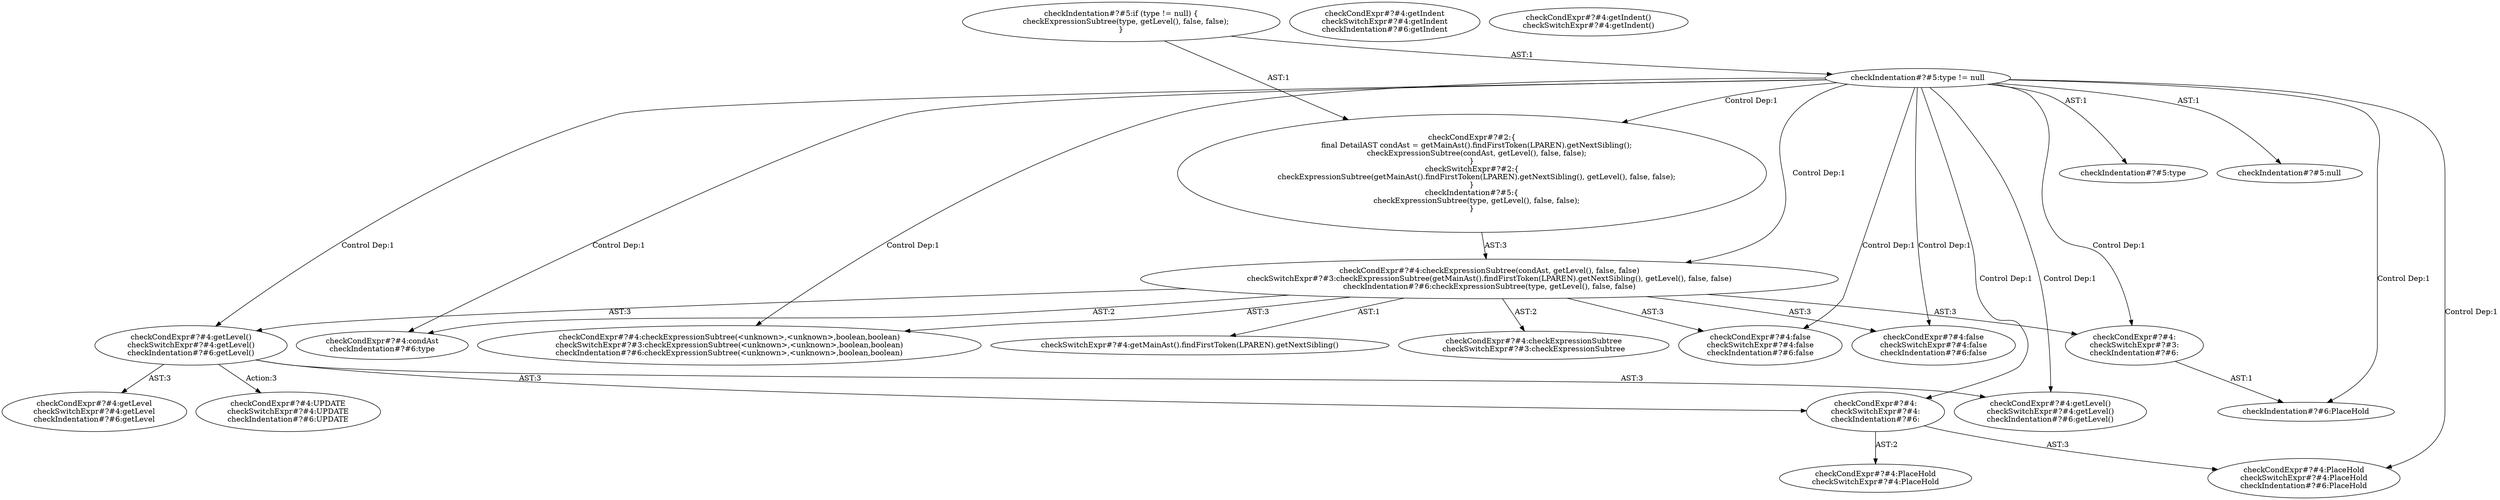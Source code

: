 digraph "Pattern" {
0 [label="checkCondExpr#?#4:UPDATE
checkSwitchExpr#?#4:UPDATE
checkIndentation#?#6:UPDATE" shape=ellipse]
1 [label="checkCondExpr#?#4:getLevel()
checkSwitchExpr#?#4:getLevel()
checkIndentation#?#6:getLevel()" shape=ellipse]
2 [label="checkCondExpr#?#4:checkExpressionSubtree(condAst, getLevel(), false, false)
checkSwitchExpr#?#3:checkExpressionSubtree(getMainAst().findFirstToken(LPAREN).getNextSibling(), getLevel(), false, false)
checkIndentation#?#6:checkExpressionSubtree(type, getLevel(), false, false)" shape=ellipse]
3 [label="checkCondExpr#?#2:\{
    final DetailAST condAst = getMainAst().findFirstToken(LPAREN).getNextSibling();
    checkExpressionSubtree(condAst, getLevel(), false, false);
\}
checkSwitchExpr#?#2:\{
    checkExpressionSubtree(getMainAst().findFirstToken(LPAREN).getNextSibling(), getLevel(), false, false);
\}
checkIndentation#?#5:\{
    checkExpressionSubtree(type, getLevel(), false, false);
\}" shape=ellipse]
4 [label="checkCondExpr#?#4:checkExpressionSubtree
checkSwitchExpr#?#3:checkExpressionSubtree" shape=ellipse]
5 [label="checkCondExpr#?#4:
checkSwitchExpr#?#3:
checkIndentation#?#6:" shape=ellipse]
6 [label="checkCondExpr#?#4:checkExpressionSubtree(<unknown>,<unknown>,boolean,boolean)
checkSwitchExpr#?#3:checkExpressionSubtree(<unknown>,<unknown>,boolean,boolean)
checkIndentation#?#6:checkExpressionSubtree(<unknown>,<unknown>,boolean,boolean)" shape=ellipse]
7 [label="checkCondExpr#?#4:condAst
checkIndentation#?#6:type" shape=ellipse]
8 [label="checkCondExpr#?#4:false
checkSwitchExpr#?#4:false
checkIndentation#?#6:false" shape=ellipse]
9 [label="checkCondExpr#?#4:false
checkSwitchExpr#?#4:false
checkIndentation#?#6:false" shape=ellipse]
10 [label="checkCondExpr#?#4:getLevel
checkSwitchExpr#?#4:getLevel
checkIndentation#?#6:getLevel" shape=ellipse]
11 [label="checkCondExpr#?#4:
checkSwitchExpr#?#4:
checkIndentation#?#6:" shape=ellipse]
12 [label="checkCondExpr#?#4:PlaceHold
checkSwitchExpr#?#4:PlaceHold" shape=ellipse]
13 [label="checkCondExpr#?#4:PlaceHold
checkSwitchExpr#?#4:PlaceHold
checkIndentation#?#6:PlaceHold" shape=ellipse]
14 [label="checkCondExpr#?#4:getLevel()
checkSwitchExpr#?#4:getLevel()
checkIndentation#?#6:getLevel()" shape=ellipse]
15 [label="checkCondExpr#?#4:getIndent
checkSwitchExpr#?#4:getIndent
checkIndentation#?#6:getIndent" shape=ellipse]
16 [label="checkCondExpr#?#4:getIndent()
checkSwitchExpr#?#4:getIndent()" shape=ellipse]
17 [label="checkSwitchExpr#?#4:getMainAst().findFirstToken(LPAREN).getNextSibling()" shape=ellipse]
18 [label="checkIndentation#?#5:type != null" shape=ellipse]
19 [label="checkIndentation#?#5:if (type != null) \{
    checkExpressionSubtree(type, getLevel(), false, false);
\}" shape=ellipse]
20 [label="checkIndentation#?#5:type" shape=ellipse]
21 [label="checkIndentation#?#5:null" shape=ellipse]
22 [label="checkIndentation#?#6:PlaceHold" shape=ellipse]
1 -> 0 [label="Action:3"];
1 -> 10 [label="AST:3"];
1 -> 11 [label="AST:3"];
1 -> 14 [label="AST:3"];
2 -> 1 [label="AST:3"];
2 -> 4 [label="AST:2"];
2 -> 5 [label="AST:3"];
2 -> 6 [label="AST:3"];
2 -> 7 [label="AST:2"];
2 -> 8 [label="AST:3"];
2 -> 9 [label="AST:3"];
2 -> 17 [label="AST:1"];
3 -> 2 [label="AST:3"];
5 -> 22 [label="AST:1"];
11 -> 12 [label="AST:2"];
11 -> 13 [label="AST:3"];
18 -> 20 [label="AST:1"];
18 -> 21 [label="AST:1"];
18 -> 3 [label="Control Dep:1"];
18 -> 2 [label="Control Dep:1"];
18 -> 6 [label="Control Dep:1"];
18 -> 5 [label="Control Dep:1"];
18 -> 22 [label="Control Dep:1"];
18 -> 7 [label="Control Dep:1"];
18 -> 1 [label="Control Dep:1"];
18 -> 14 [label="Control Dep:1"];
18 -> 11 [label="Control Dep:1"];
18 -> 13 [label="Control Dep:1"];
18 -> 8 [label="Control Dep:1"];
18 -> 9 [label="Control Dep:1"];
19 -> 18 [label="AST:1"];
19 -> 3 [label="AST:1"];
}